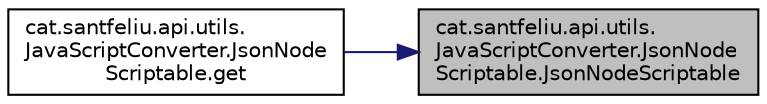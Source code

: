 digraph "cat.santfeliu.api.utils.JavaScriptConverter.JsonNodeScriptable.JsonNodeScriptable"
{
 // LATEX_PDF_SIZE
  edge [fontname="Helvetica",fontsize="10",labelfontname="Helvetica",labelfontsize="10"];
  node [fontname="Helvetica",fontsize="10",shape=record];
  rankdir="RL";
  Node1 [label="cat.santfeliu.api.utils.\lJavaScriptConverter.JsonNode\lScriptable.JsonNodeScriptable",height=0.2,width=0.4,color="black", fillcolor="grey75", style="filled", fontcolor="black",tooltip=" "];
  Node1 -> Node2 [dir="back",color="midnightblue",fontsize="10",style="solid"];
  Node2 [label="cat.santfeliu.api.utils.\lJavaScriptConverter.JsonNode\lScriptable.get",height=0.2,width=0.4,color="black", fillcolor="white", style="filled",URL="$classcat_1_1santfeliu_1_1api_1_1utils_1_1_java_script_converter_1_1_json_node_scriptable.html#a107806b39f37e95730bef8ef58fa6a77",tooltip=" "];
}
